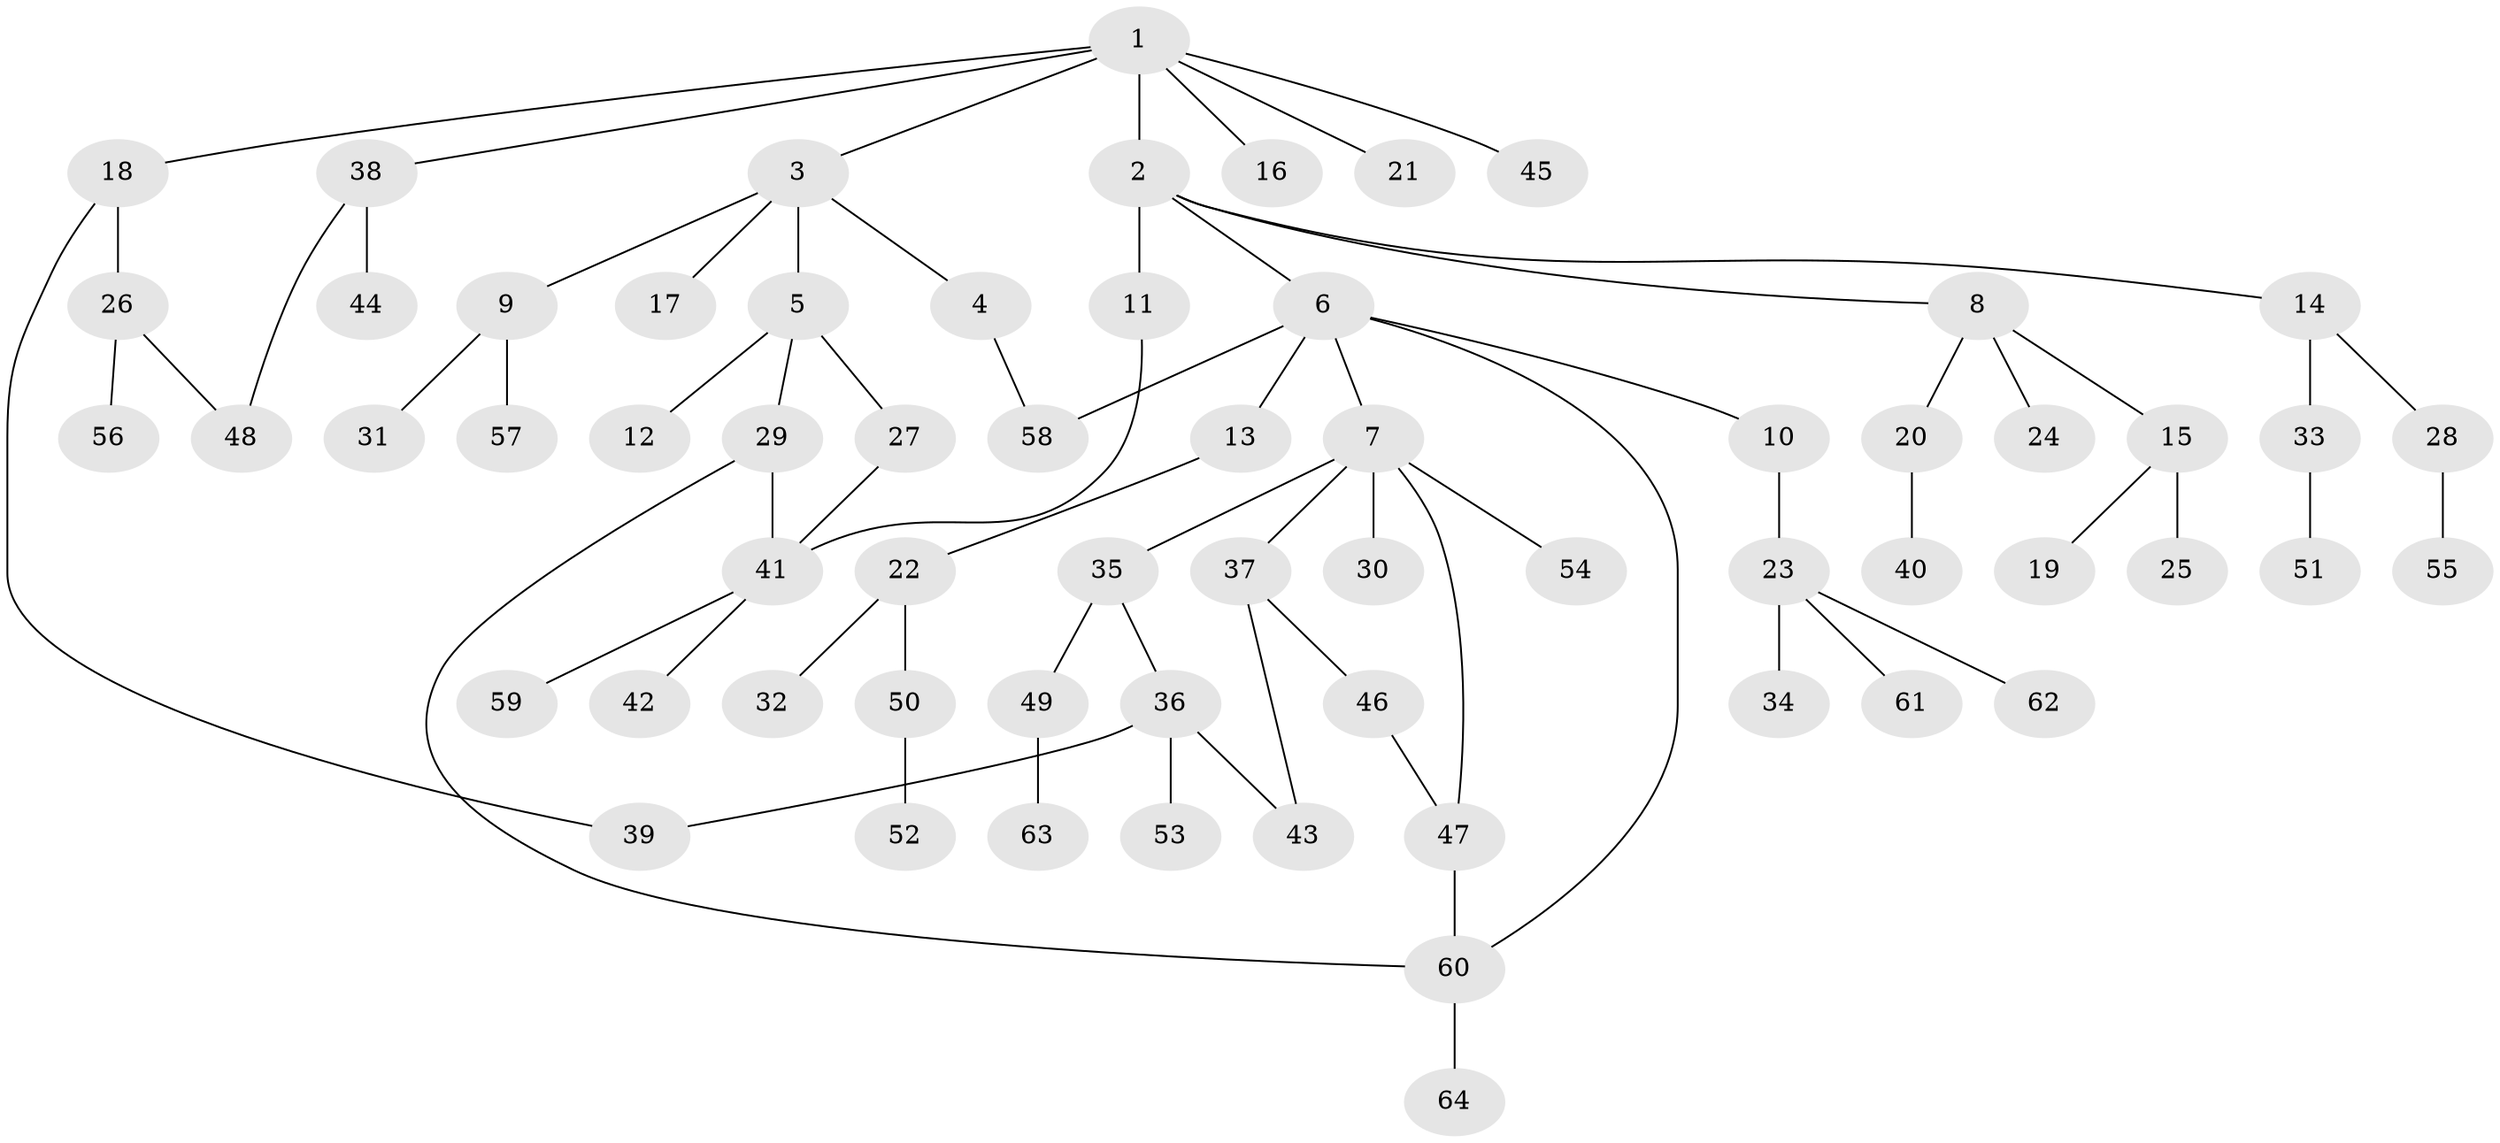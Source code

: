 // Generated by graph-tools (version 1.1) at 2025/01/03/09/25 03:01:00]
// undirected, 64 vertices, 72 edges
graph export_dot {
graph [start="1"]
  node [color=gray90,style=filled];
  1;
  2;
  3;
  4;
  5;
  6;
  7;
  8;
  9;
  10;
  11;
  12;
  13;
  14;
  15;
  16;
  17;
  18;
  19;
  20;
  21;
  22;
  23;
  24;
  25;
  26;
  27;
  28;
  29;
  30;
  31;
  32;
  33;
  34;
  35;
  36;
  37;
  38;
  39;
  40;
  41;
  42;
  43;
  44;
  45;
  46;
  47;
  48;
  49;
  50;
  51;
  52;
  53;
  54;
  55;
  56;
  57;
  58;
  59;
  60;
  61;
  62;
  63;
  64;
  1 -- 2;
  1 -- 3;
  1 -- 16;
  1 -- 18;
  1 -- 21;
  1 -- 38;
  1 -- 45;
  2 -- 6;
  2 -- 8;
  2 -- 11;
  2 -- 14;
  3 -- 4;
  3 -- 5;
  3 -- 9;
  3 -- 17;
  4 -- 58;
  5 -- 12;
  5 -- 27;
  5 -- 29;
  6 -- 7;
  6 -- 10;
  6 -- 13;
  6 -- 58;
  6 -- 60;
  7 -- 30;
  7 -- 35;
  7 -- 37;
  7 -- 54;
  7 -- 47;
  8 -- 15;
  8 -- 20;
  8 -- 24;
  9 -- 31;
  9 -- 57;
  10 -- 23;
  11 -- 41;
  13 -- 22;
  14 -- 28;
  14 -- 33;
  15 -- 19;
  15 -- 25;
  18 -- 26;
  18 -- 39;
  20 -- 40;
  22 -- 32;
  22 -- 50;
  23 -- 34;
  23 -- 61;
  23 -- 62;
  26 -- 56;
  26 -- 48;
  27 -- 41;
  28 -- 55;
  29 -- 41;
  29 -- 60;
  33 -- 51;
  35 -- 36;
  35 -- 49;
  36 -- 53;
  36 -- 43;
  36 -- 39;
  37 -- 43;
  37 -- 46;
  38 -- 44;
  38 -- 48;
  41 -- 42;
  41 -- 59;
  46 -- 47;
  47 -- 60;
  49 -- 63;
  50 -- 52;
  60 -- 64;
}

